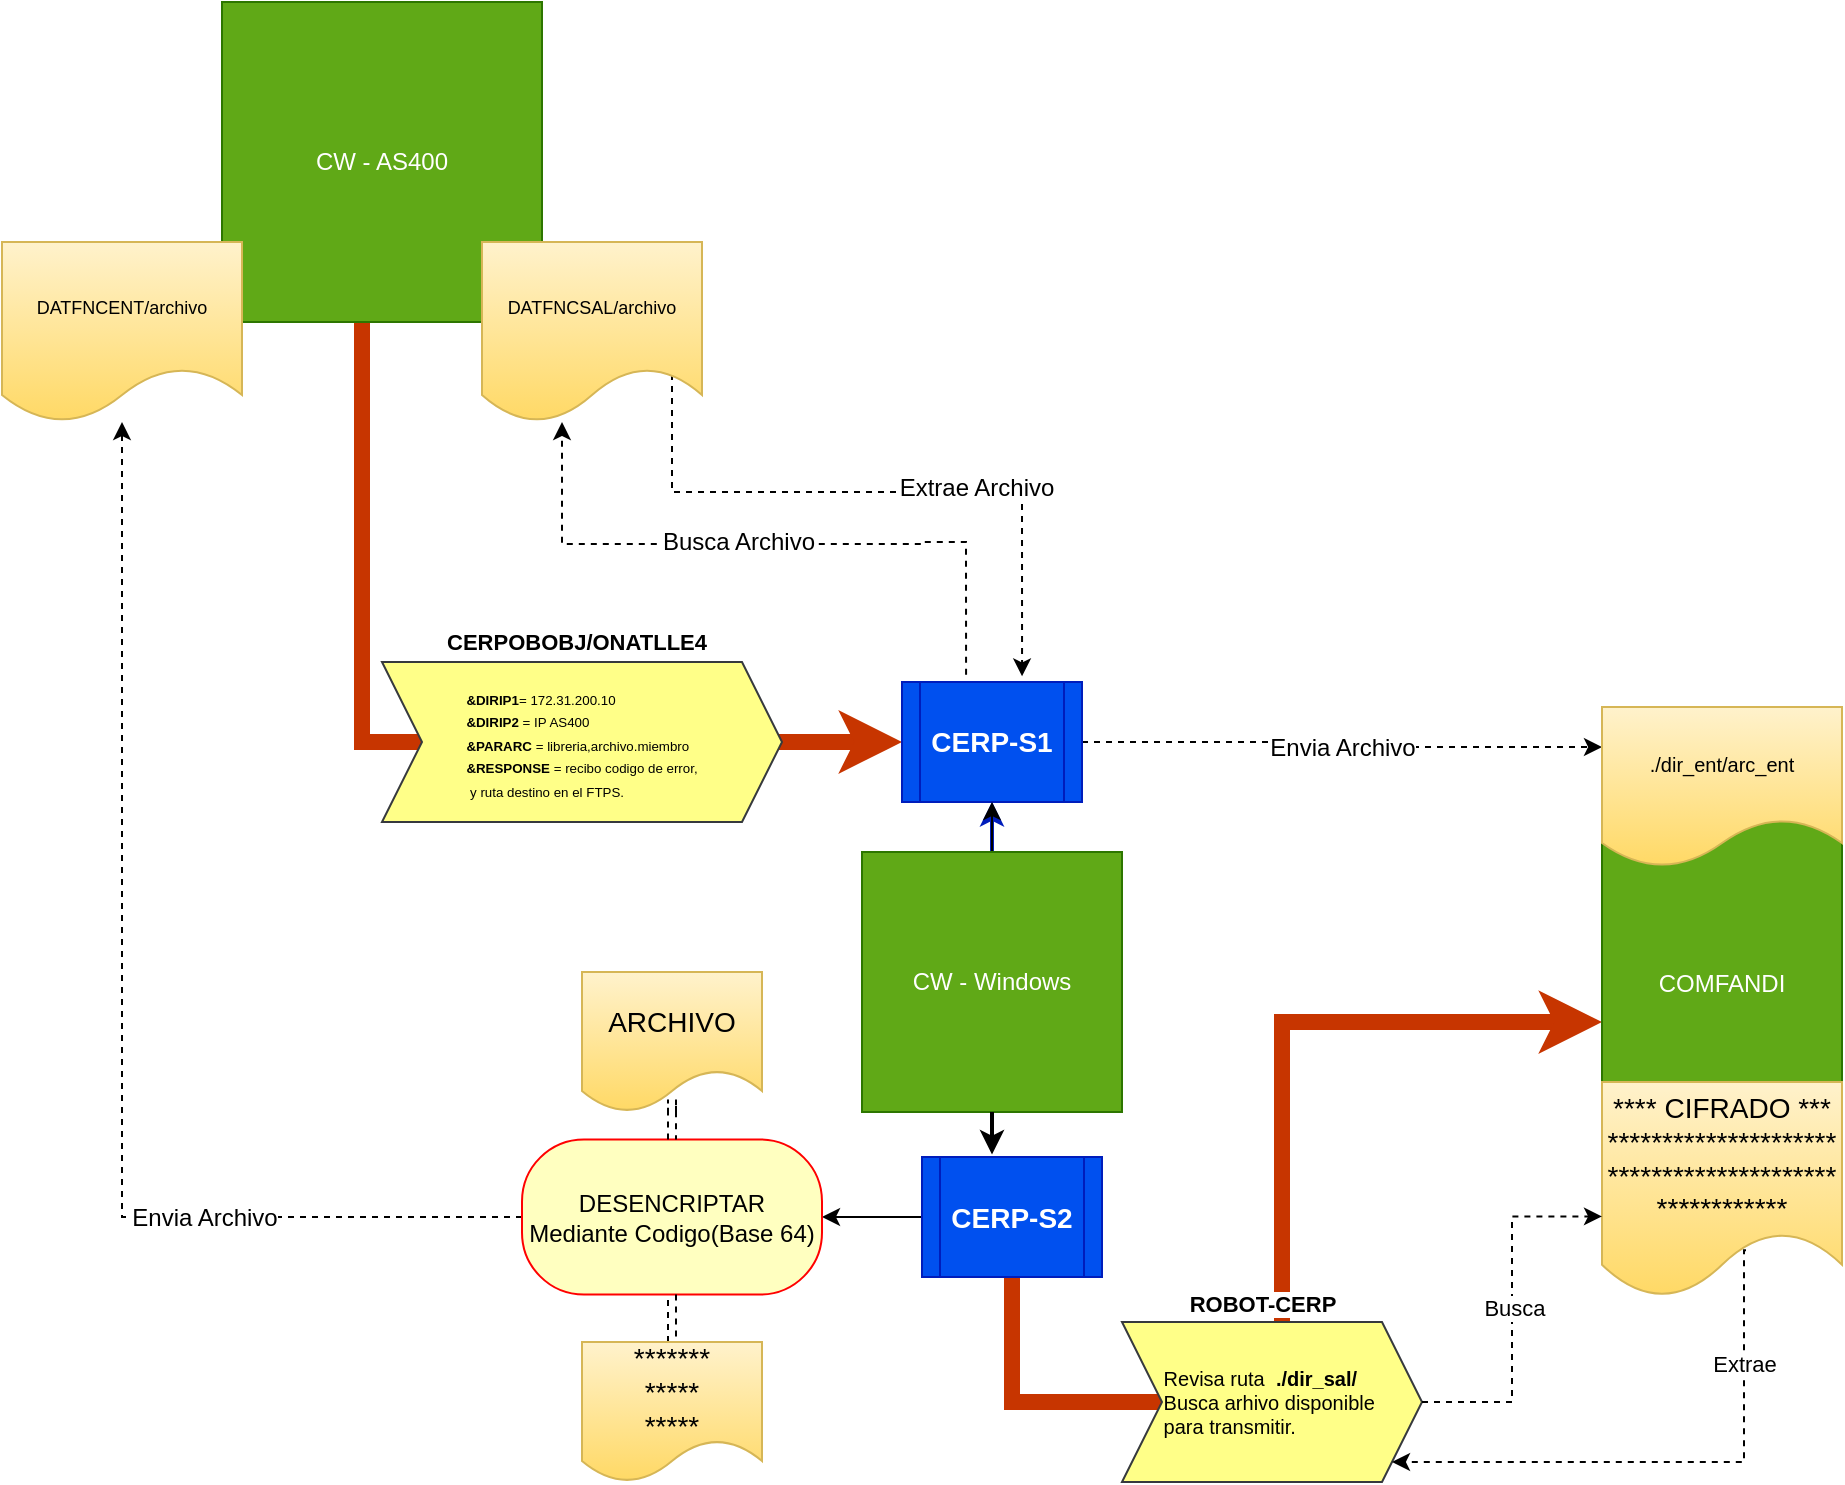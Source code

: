 <mxfile version="24.4.3" type="github">
  <diagram name="Page-1" id="l4whfzNIlTa9x6vifbRz">
    <mxGraphModel dx="2163" dy="864" grid="1" gridSize="10" guides="1" tooltips="1" connect="1" arrows="1" fold="1" page="1" pageScale="1" pageWidth="850" pageHeight="1100" math="0" shadow="0">
      <root>
        <mxCell id="0" />
        <mxCell id="1" parent="0" />
        <mxCell id="kgyeigCCcToAXdtpSiSs-21" style="edgeStyle=orthogonalEdgeStyle;rounded=0;orthogonalLoop=1;jettySize=auto;html=1;entryX=0;entryY=0.5;entryDx=0;entryDy=0;fillColor=#fa6800;strokeColor=#C73500;strokeWidth=8;exitX=0.5;exitY=1;exitDx=0;exitDy=0;" edge="1" parent="1">
          <mxGeometry relative="1" as="geometry">
            <mxPoint x="100" y="170" as="sourcePoint" />
            <mxPoint x="360" y="390" as="targetPoint" />
            <Array as="points">
              <mxPoint x="100" y="140" />
              <mxPoint x="90" y="140" />
              <mxPoint x="90" y="390" />
            </Array>
          </mxGeometry>
        </mxCell>
        <mxCell id="kgyeigCCcToAXdtpSiSs-22" value="&lt;b&gt;CERPOBOBJ/ONATLLE4&lt;/b&gt;" style="edgeLabel;html=1;align=center;verticalAlign=middle;resizable=0;points=[];" vertex="1" connectable="0" parent="kgyeigCCcToAXdtpSiSs-21">
          <mxGeometry x="0.289" y="1" relative="1" as="geometry">
            <mxPoint x="36" y="-49" as="offset" />
          </mxGeometry>
        </mxCell>
        <mxCell id="kgyeigCCcToAXdtpSiSs-37" style="edgeStyle=orthogonalEdgeStyle;rounded=0;orthogonalLoop=1;jettySize=auto;html=1;dashed=1;exitX=0.356;exitY=-0.06;exitDx=0;exitDy=0;exitPerimeter=0;" edge="1" parent="1" source="kgyeigCCcToAXdtpSiSs-74">
          <mxGeometry relative="1" as="geometry">
            <mxPoint x="330" y="310" as="sourcePoint" />
            <mxPoint x="190" y="230" as="targetPoint" />
            <Array as="points">
              <mxPoint x="392" y="290" />
              <mxPoint x="370" y="290" />
              <mxPoint x="370" y="291" />
              <mxPoint x="190" y="291" />
            </Array>
          </mxGeometry>
        </mxCell>
        <mxCell id="kgyeigCCcToAXdtpSiSs-48" value="Busca Archivo" style="edgeLabel;html=1;align=center;verticalAlign=middle;resizable=0;points=[];fontSize=12;" vertex="1" connectable="0" parent="kgyeigCCcToAXdtpSiSs-37">
          <mxGeometry x="0.1" y="-1" relative="1" as="geometry">
            <mxPoint as="offset" />
          </mxGeometry>
        </mxCell>
        <mxCell id="kgyeigCCcToAXdtpSiSs-31" value="CW - AS400" style="whiteSpace=wrap;html=1;aspect=fixed;fillColor=#60a917;fontColor=#ffffff;strokeColor=#2D7600;" vertex="1" parent="1">
          <mxGeometry x="20" y="20" width="160" height="160" as="geometry" />
        </mxCell>
        <mxCell id="kgyeigCCcToAXdtpSiSs-52" style="edgeStyle=orthogonalEdgeStyle;rounded=0;orthogonalLoop=1;jettySize=auto;html=1;entryX=0.667;entryY=-0.047;entryDx=0;entryDy=0;dashed=1;entryPerimeter=0;" edge="1" parent="1" target="kgyeigCCcToAXdtpSiSs-74">
          <mxGeometry relative="1" as="geometry">
            <mxPoint x="215" y="200" as="sourcePoint" />
            <mxPoint x="375" y="265" as="targetPoint" />
            <Array as="points">
              <mxPoint x="245" y="200" />
              <mxPoint x="245" y="265" />
              <mxPoint x="420" y="265" />
            </Array>
          </mxGeometry>
        </mxCell>
        <mxCell id="kgyeigCCcToAXdtpSiSs-71" value="Extrae Archivo" style="edgeLabel;html=1;align=center;verticalAlign=middle;resizable=0;points=[];fontSize=12;" vertex="1" connectable="0" parent="kgyeigCCcToAXdtpSiSs-52">
          <mxGeometry x="0.36" y="2" relative="1" as="geometry">
            <mxPoint as="offset" />
          </mxGeometry>
        </mxCell>
        <mxCell id="kgyeigCCcToAXdtpSiSs-30" value="&lt;font style=&quot;font-size: 9px;&quot;&gt;DATFNCSAL/archivo&lt;/font&gt;" style="shape=document;whiteSpace=wrap;html=1;boundedLbl=1;fillColor=#fff2cc;strokeColor=#d6b656;gradientColor=#ffd966;" vertex="1" parent="1">
          <mxGeometry x="150" y="140" width="110" height="90" as="geometry" />
        </mxCell>
        <mxCell id="kgyeigCCcToAXdtpSiSs-43" value="&lt;div style=&quot;font-size: 8px; text-align: left;&quot;&gt;&lt;sub&gt;&lt;span style=&quot;background-color: initial;&quot;&gt;&lt;b&gt;&amp;amp;DIRIP1&lt;/b&gt;=&amp;nbsp;&lt;/span&gt;&lt;span style=&quot;background-color: initial;&quot;&gt;172.31.200.10&lt;/span&gt;&lt;/sub&gt;&lt;/div&gt;&lt;div style=&quot;font-size: 8px; text-align: left;&quot;&gt;&lt;span style=&quot;background-color: initial;&quot;&gt;&lt;sub&gt;&lt;b&gt;&amp;amp;DIRIP2&lt;/b&gt; = IP AS400&lt;/sub&gt;&lt;/span&gt;&lt;/div&gt;&lt;div style=&quot;font-size: 8px; text-align: left;&quot;&gt;&lt;span style=&quot;background-color: initial;&quot;&gt;&lt;sub&gt;&lt;b&gt;&amp;amp;PARARC&lt;/b&gt; = libreria,archivo.miembro&lt;br&gt;&lt;b&gt;&amp;amp;RESPONSE&lt;/b&gt; = recibo codigo de error,&lt;/sub&gt;&lt;/span&gt;&lt;/div&gt;&lt;div style=&quot;font-size: 8px; text-align: left;&quot;&gt;&lt;span style=&quot;background-color: initial;&quot;&gt;&lt;sub&gt;&amp;nbsp;y ruta destino en el FTPS.&lt;/sub&gt;&lt;/span&gt;&lt;/div&gt;" style="shape=step;perimeter=stepPerimeter;whiteSpace=wrap;html=1;fixedSize=1;fillColor=#ffff88;strokeColor=#36393d;" vertex="1" parent="1">
          <mxGeometry x="100" y="350" width="200" height="80" as="geometry" />
        </mxCell>
        <mxCell id="kgyeigCCcToAXdtpSiSs-82" style="edgeStyle=orthogonalEdgeStyle;rounded=0;orthogonalLoop=1;jettySize=auto;html=1;entryX=0;entryY=0.25;entryDx=0;entryDy=0;dashed=1;" edge="1" parent="1" source="kgyeigCCcToAXdtpSiSs-74" target="kgyeigCCcToAXdtpSiSs-26">
          <mxGeometry relative="1" as="geometry" />
        </mxCell>
        <mxCell id="kgyeigCCcToAXdtpSiSs-83" value="Envia Archivo" style="edgeLabel;html=1;align=center;verticalAlign=middle;resizable=0;points=[];fontSize=12;" vertex="1" connectable="0" parent="kgyeigCCcToAXdtpSiSs-82">
          <mxGeometry x="0.008" relative="1" as="geometry">
            <mxPoint as="offset" />
          </mxGeometry>
        </mxCell>
        <mxCell id="kgyeigCCcToAXdtpSiSs-74" value="&lt;span style=&quot;font-size: 14px;&quot;&gt;&lt;b&gt;CERP-S1&lt;/b&gt;&lt;/span&gt;" style="shape=process;whiteSpace=wrap;html=1;backgroundOutline=1;fillColor=#0050ef;fontColor=#ffffff;strokeColor=#001DBC;" vertex="1" parent="1">
          <mxGeometry x="360" y="360" width="90" height="60" as="geometry" />
        </mxCell>
        <mxCell id="kgyeigCCcToAXdtpSiSs-77" value="" style="edgeStyle=orthogonalEdgeStyle;rounded=0;orthogonalLoop=1;jettySize=auto;html=1;fillColor=#0050ef;strokeColor=#001DBC;strokeWidth=2;" edge="1" parent="1" source="kgyeigCCcToAXdtpSiSs-75" target="kgyeigCCcToAXdtpSiSs-74">
          <mxGeometry relative="1" as="geometry" />
        </mxCell>
        <mxCell id="kgyeigCCcToAXdtpSiSs-90" value="" style="edgeStyle=orthogonalEdgeStyle;rounded=0;orthogonalLoop=1;jettySize=auto;html=1;" edge="1" parent="1" source="kgyeigCCcToAXdtpSiSs-75" target="kgyeigCCcToAXdtpSiSs-74">
          <mxGeometry relative="1" as="geometry" />
        </mxCell>
        <mxCell id="kgyeigCCcToAXdtpSiSs-75" value="CW - Windows" style="whiteSpace=wrap;html=1;aspect=fixed;fillColor=#60a917;fontColor=#ffffff;strokeColor=#2D7600;" vertex="1" parent="1">
          <mxGeometry x="340" y="445" width="130" height="130" as="geometry" />
        </mxCell>
        <mxCell id="kgyeigCCcToAXdtpSiSs-94" style="edgeStyle=orthogonalEdgeStyle;rounded=0;orthogonalLoop=1;jettySize=auto;html=1;entryX=0;entryY=0.566;entryDx=0;entryDy=0;entryPerimeter=0;exitX=0.5;exitY=1;exitDx=0;exitDy=0;strokeWidth=8;fillColor=#fa6800;strokeColor=#C73500;" edge="1" parent="1" source="kgyeigCCcToAXdtpSiSs-79" target="kgyeigCCcToAXdtpSiSs-89">
          <mxGeometry relative="1" as="geometry">
            <mxPoint x="280" y="720" as="sourcePoint" />
            <mxPoint x="670" y="520" as="targetPoint" />
            <Array as="points">
              <mxPoint x="415" y="720" />
              <mxPoint x="550" y="720" />
              <mxPoint x="550" y="530" />
            </Array>
          </mxGeometry>
        </mxCell>
        <mxCell id="kgyeigCCcToAXdtpSiSs-111" style="edgeStyle=orthogonalEdgeStyle;rounded=0;orthogonalLoop=1;jettySize=auto;html=1;entryX=1;entryY=0.5;entryDx=0;entryDy=0;" edge="1" parent="1" source="kgyeigCCcToAXdtpSiSs-79" target="kgyeigCCcToAXdtpSiSs-105">
          <mxGeometry relative="1" as="geometry" />
        </mxCell>
        <mxCell id="kgyeigCCcToAXdtpSiSs-79" value="&lt;span style=&quot;font-size: 14px;&quot;&gt;&lt;b&gt;CERP-S2&lt;/b&gt;&lt;/span&gt;" style="shape=process;whiteSpace=wrap;html=1;backgroundOutline=1;fillColor=#0050ef;fontColor=#ffffff;strokeColor=#001DBC;" vertex="1" parent="1">
          <mxGeometry x="370" y="597.5" width="90" height="60" as="geometry" />
        </mxCell>
        <mxCell id="kgyeigCCcToAXdtpSiSs-86" value="&lt;div style=&quot;text-align: left; font-size: 10px;&quot;&gt;&lt;font style=&quot;font-size: 10px;&quot;&gt;Revisa ruta&lt;b style=&quot;&quot;&gt;&amp;nbsp;&amp;nbsp;&lt;/b&gt;&lt;span style=&quot;background-color: initial; text-align: center;&quot;&gt;&lt;b&gt;./dir_sal/&lt;/b&gt;&lt;br&gt;Busca arhivo disponible&amp;nbsp;&lt;/span&gt;&lt;/font&gt;&lt;/div&gt;&lt;div style=&quot;text-align: left; font-size: 10px;&quot;&gt;&lt;span style=&quot;background-color: initial; text-align: center;&quot;&gt;&lt;font style=&quot;font-size: 10px;&quot;&gt;para transmitir.&lt;/font&gt;&lt;/span&gt;&lt;/div&gt;" style="shape=step;perimeter=stepPerimeter;whiteSpace=wrap;html=1;fixedSize=1;fillColor=#ffff88;strokeColor=#36393d;" vertex="1" parent="1">
          <mxGeometry x="470" y="680" width="150" height="80" as="geometry" />
        </mxCell>
        <mxCell id="kgyeigCCcToAXdtpSiSs-87" value="&lt;b&gt;ROBOT-CERP&lt;/b&gt;" style="edgeLabel;html=1;align=center;verticalAlign=middle;resizable=0;points=[];" vertex="1" connectable="0" parent="1">
          <mxGeometry x="540.004" y="667.5" as="geometry">
            <mxPoint y="3" as="offset" />
          </mxGeometry>
        </mxCell>
        <mxCell id="kgyeigCCcToAXdtpSiSs-89" value="COMFANDI&lt;br&gt;&lt;div&gt;&lt;br/&gt;&lt;/div&gt;" style="rounded=0;whiteSpace=wrap;html=1;fillColor=#60a917;fontColor=#ffffff;strokeColor=#2D7600;" vertex="1" parent="1">
          <mxGeometry x="710" y="422.5" width="120" height="190" as="geometry" />
        </mxCell>
        <mxCell id="kgyeigCCcToAXdtpSiSs-26" value="&lt;font style=&quot;font-size: 10px;&quot;&gt;./dir_ent/arc_ent&lt;br&gt;&lt;/font&gt;" style="shape=document;whiteSpace=wrap;html=1;boundedLbl=1;fillColor=#fff2cc;gradientColor=#ffd966;strokeColor=#d6b656;" vertex="1" parent="1">
          <mxGeometry x="710" y="372.5" width="120" height="80" as="geometry" />
        </mxCell>
        <mxCell id="kgyeigCCcToAXdtpSiSs-102" style="edgeStyle=orthogonalEdgeStyle;rounded=0;orthogonalLoop=1;jettySize=auto;html=1;exitX=0.6;exitY=0.782;exitDx=0;exitDy=0;exitPerimeter=0;dashed=1;" edge="1" parent="1" source="kgyeigCCcToAXdtpSiSs-15" target="kgyeigCCcToAXdtpSiSs-86">
          <mxGeometry relative="1" as="geometry">
            <mxPoint x="780" y="760" as="targetPoint" />
            <Array as="points">
              <mxPoint x="781" y="750" />
            </Array>
          </mxGeometry>
        </mxCell>
        <mxCell id="kgyeigCCcToAXdtpSiSs-103" value="Extrae" style="edgeLabel;html=1;align=center;verticalAlign=middle;resizable=0;points=[];" vertex="1" connectable="0" parent="kgyeigCCcToAXdtpSiSs-102">
          <mxGeometry x="-0.589" relative="1" as="geometry">
            <mxPoint as="offset" />
          </mxGeometry>
        </mxCell>
        <mxCell id="kgyeigCCcToAXdtpSiSs-15" value="&lt;font style=&quot;font-size: 14px;&quot;&gt;**** CIFRADO ***&lt;br&gt;*********************&lt;br&gt;*********************&lt;br&gt;************&lt;/font&gt;" style="shape=document;whiteSpace=wrap;html=1;boundedLbl=1;fillColor=#fff2cc;gradientColor=#ffd966;strokeColor=#d6b656;" vertex="1" parent="1">
          <mxGeometry x="710" y="560" width="120" height="107.5" as="geometry" />
        </mxCell>
        <mxCell id="kgyeigCCcToAXdtpSiSs-96" style="edgeStyle=orthogonalEdgeStyle;rounded=0;orthogonalLoop=1;jettySize=auto;html=1;entryX=0;entryY=0.625;entryDx=0;entryDy=0;entryPerimeter=0;dashed=1;" edge="1" parent="1" source="kgyeigCCcToAXdtpSiSs-86" target="kgyeigCCcToAXdtpSiSs-15">
          <mxGeometry relative="1" as="geometry" />
        </mxCell>
        <mxCell id="kgyeigCCcToAXdtpSiSs-97" value="Busca" style="edgeLabel;html=1;align=center;verticalAlign=middle;resizable=0;points=[];" vertex="1" connectable="0" parent="kgyeigCCcToAXdtpSiSs-96">
          <mxGeometry x="0.01" y="-1" relative="1" as="geometry">
            <mxPoint as="offset" />
          </mxGeometry>
        </mxCell>
        <mxCell id="kgyeigCCcToAXdtpSiSs-101" style="edgeStyle=orthogonalEdgeStyle;rounded=0;orthogonalLoop=1;jettySize=auto;html=1;exitX=0.5;exitY=1;exitDx=0;exitDy=0;entryX=0.389;entryY=-0.021;entryDx=0;entryDy=0;entryPerimeter=0;strokeWidth=2;" edge="1" parent="1" source="kgyeigCCcToAXdtpSiSs-75" target="kgyeigCCcToAXdtpSiSs-79">
          <mxGeometry relative="1" as="geometry" />
        </mxCell>
        <mxCell id="kgyeigCCcToAXdtpSiSs-116" style="edgeStyle=orthogonalEdgeStyle;rounded=0;orthogonalLoop=1;jettySize=auto;html=1;dashed=1;" edge="1" parent="1" source="kgyeigCCcToAXdtpSiSs-105" target="kgyeigCCcToAXdtpSiSs-115">
          <mxGeometry relative="1" as="geometry" />
        </mxCell>
        <mxCell id="kgyeigCCcToAXdtpSiSs-117" value="Envia Archivo" style="edgeLabel;html=1;align=center;verticalAlign=middle;resizable=0;points=[];fontSize=12;" vertex="1" connectable="0" parent="kgyeigCCcToAXdtpSiSs-116">
          <mxGeometry x="-0.468" relative="1" as="geometry">
            <mxPoint as="offset" />
          </mxGeometry>
        </mxCell>
        <mxCell id="kgyeigCCcToAXdtpSiSs-105" value="DESENCRIPTAR&lt;br&gt;Mediante Codigo(Base 64)" style="rounded=1;whiteSpace=wrap;html=1;arcSize=40;fontColor=#000000;fillColor=#ffffc0;strokeColor=#ff0000;" vertex="1" parent="1">
          <mxGeometry x="170" y="588.75" width="150" height="77.5" as="geometry" />
        </mxCell>
        <mxCell id="kgyeigCCcToAXdtpSiSs-112" style="edgeStyle=orthogonalEdgeStyle;rounded=0;orthogonalLoop=1;jettySize=auto;html=1;entryX=0.5;entryY=1;entryDx=0;entryDy=0;dashed=1;curved=1;shape=link;" edge="1" parent="1" source="kgyeigCCcToAXdtpSiSs-107" target="kgyeigCCcToAXdtpSiSs-105">
          <mxGeometry relative="1" as="geometry" />
        </mxCell>
        <mxCell id="kgyeigCCcToAXdtpSiSs-107" value="&lt;span style=&quot;font-size: 14px;&quot;&gt;*******&lt;br&gt;*****&lt;br&gt;*****&lt;/span&gt;" style="shape=document;whiteSpace=wrap;html=1;boundedLbl=1;fillColor=#fff2cc;gradientColor=#ffd966;strokeColor=#d6b656;" vertex="1" parent="1">
          <mxGeometry x="200" y="690" width="90" height="70" as="geometry" />
        </mxCell>
        <mxCell id="kgyeigCCcToAXdtpSiSs-113" style="edgeStyle=orthogonalEdgeStyle;rounded=0;orthogonalLoop=1;jettySize=auto;html=1;shape=link;dashed=1;" edge="1" parent="1" source="kgyeigCCcToAXdtpSiSs-108" target="kgyeigCCcToAXdtpSiSs-105">
          <mxGeometry relative="1" as="geometry" />
        </mxCell>
        <mxCell id="kgyeigCCcToAXdtpSiSs-108" value="&lt;span style=&quot;font-size: 14px;&quot;&gt;ARCHIVO&lt;/span&gt;" style="shape=document;whiteSpace=wrap;html=1;boundedLbl=1;fillColor=#fff2cc;gradientColor=#ffd966;strokeColor=#d6b656;" vertex="1" parent="1">
          <mxGeometry x="200" y="505" width="90" height="70" as="geometry" />
        </mxCell>
        <mxCell id="kgyeigCCcToAXdtpSiSs-115" value="&lt;font style=&quot;font-size: 9px;&quot;&gt;DATFNCENT/archivo&lt;/font&gt;" style="shape=document;whiteSpace=wrap;html=1;boundedLbl=1;fillColor=#fff2cc;strokeColor=#d6b656;gradientColor=#ffd966;" vertex="1" parent="1">
          <mxGeometry x="-90" y="140" width="120" height="90" as="geometry" />
        </mxCell>
      </root>
    </mxGraphModel>
  </diagram>
</mxfile>
